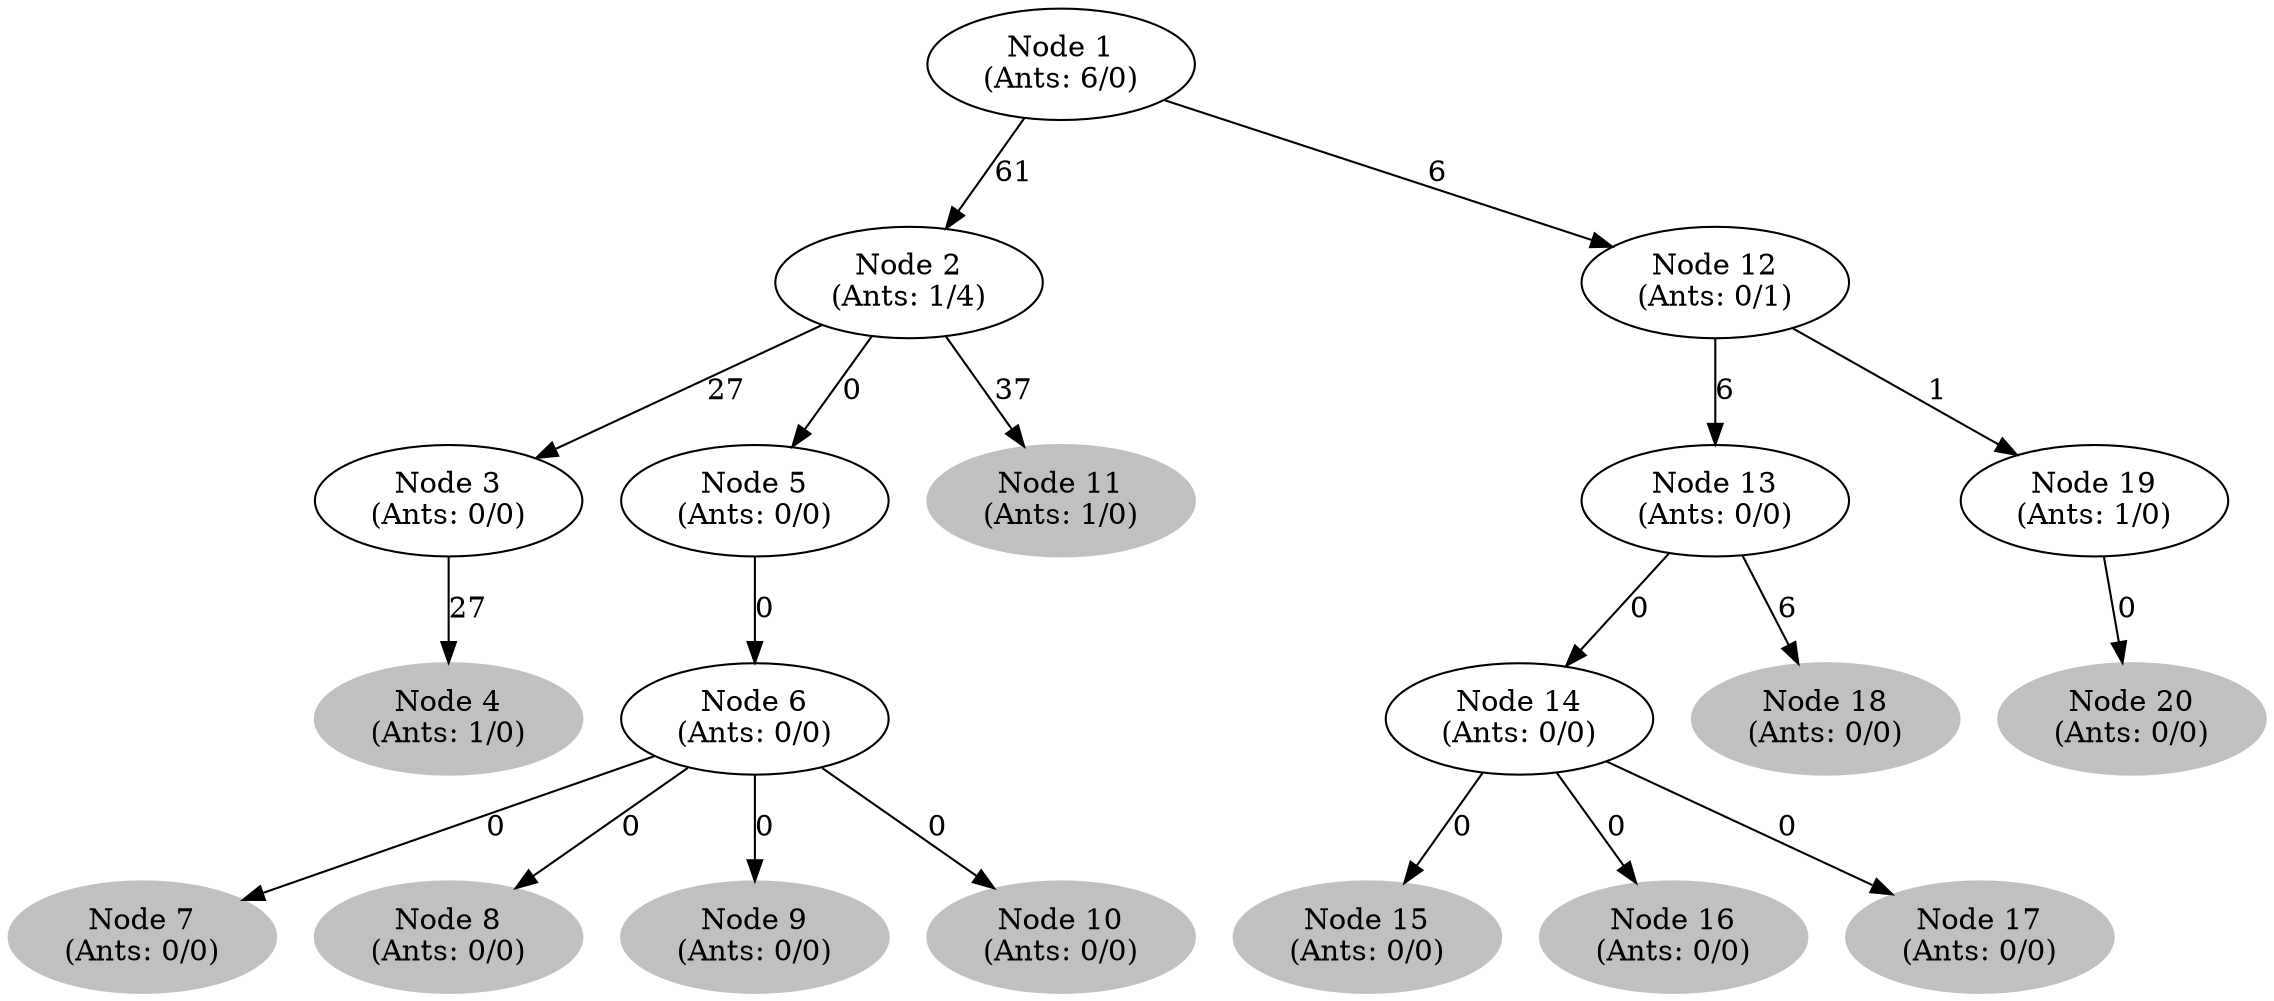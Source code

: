 digraph G {
	
	 "Node 1\n(Ants: 6/0)" -> "Node 2\n(Ants: 1/4)" [label=61];
	 "Node 2\n(Ants: 1/4)" -> "Node 3\n(Ants: 0/0)" [label=27];
	 "Node 4\n(Ants: 1/0)" [style=filled,color="gray"];
	"Node 3\n(Ants: 0/0)" -> "Node 4\n(Ants: 1/0)" [label=27];
	 "Node 2\n(Ants: 1/4)" -> "Node 5\n(Ants: 0/0)" [label=0];
	 "Node 5\n(Ants: 0/0)" -> "Node 6\n(Ants: 0/0)" [label=0];
	 "Node 7\n(Ants: 0/0)" [style=filled,color="gray"];
	"Node 6\n(Ants: 0/0)" -> "Node 7\n(Ants: 0/0)" [label=0];
	 "Node 8\n(Ants: 0/0)" [style=filled,color="gray"];
	"Node 6\n(Ants: 0/0)" -> "Node 8\n(Ants: 0/0)" [label=0];
	 "Node 9\n(Ants: 0/0)" [style=filled,color="gray"];
	"Node 6\n(Ants: 0/0)" -> "Node 9\n(Ants: 0/0)" [label=0];
	 "Node 10\n(Ants: 0/0)" [style=filled,color="gray"];
	"Node 6\n(Ants: 0/0)" -> "Node 10\n(Ants: 0/0)" [label=0];
	 "Node 11\n(Ants: 1/0)" [style=filled,color="gray"];
	"Node 2\n(Ants: 1/4)" -> "Node 11\n(Ants: 1/0)" [label=37];
	 "Node 1\n(Ants: 6/0)" -> "Node 12\n(Ants: 0/1)" [label=6];
	 "Node 12\n(Ants: 0/1)" -> "Node 13\n(Ants: 0/0)" [label=6];
	 "Node 13\n(Ants: 0/0)" -> "Node 14\n(Ants: 0/0)" [label=0];
	 "Node 15\n(Ants: 0/0)" [style=filled,color="gray"];
	"Node 14\n(Ants: 0/0)" -> "Node 15\n(Ants: 0/0)" [label=0];
	 "Node 16\n(Ants: 0/0)" [style=filled,color="gray"];
	"Node 14\n(Ants: 0/0)" -> "Node 16\n(Ants: 0/0)" [label=0];
	 "Node 17\n(Ants: 0/0)" [style=filled,color="gray"];
	"Node 14\n(Ants: 0/0)" -> "Node 17\n(Ants: 0/0)" [label=0];
	 "Node 18\n(Ants: 0/0)" [style=filled,color="gray"];
	"Node 13\n(Ants: 0/0)" -> "Node 18\n(Ants: 0/0)" [label=6];
	 "Node 12\n(Ants: 0/1)" -> "Node 19\n(Ants: 1/0)" [label=1];
	 "Node 20\n(Ants: 0/0)" [style=filled,color="gray"];
	"Node 19\n(Ants: 1/0)" -> "Node 20\n(Ants: 0/0)" [label=0];
	 
}
